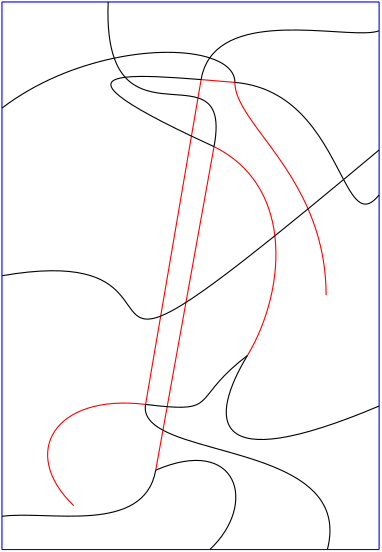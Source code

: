 <?xml version="1.0" encoding="UTF-8"?>
<ipe version="70005" creator="HGeometry"><ipestyle name="basic">
<color name="red" value="1 0 0"/>
<color name="green" value="0 1 0"/>
<color name="blue" value="0 0 1"/>
<color name="yellow" value="1 1 0"/>
<color name="orange" value="1 0.647 0"/>
<color name="gold" value="1 0.843 0"/>
<color name="purple" value="0.627 0.125 0.941"/>
<color name="gray" value="0.745 0.745 0.745"/>
<color name="brown" value="0.647 0.165 0.165"/>
<color name="navy" value="0 0 0.502"/>
<color name="pink" value="1 0.753 0.796"/>
<color name="seagreen" value="0.18 0.545 0.341"/>
<color name="turquoise" value="0.251 0.878 0.816"/>
<color name="violet" value="0.933 0.51 0.933"/>
<color name="darkblue" value="0 0 0.545"/>
<color name="darkcyan" value="0 0.545 0.545"/>
<color name="darkgray" value="0.663 0.663 0.663"/>
<color name="darkgreen" value="0 0.392 0"/>
<color name="darkmagenta" value="0.545 0 0.545"/>
<color name="darkorange" value="1 0.549 0"/>
<color name="darkred" value="0.545 0 0"/>
<color name="lightblue" value="0.678 0.847 0.902"/>
<color name="lightcyan" value="0.878 1 1"/>
<color name="lightgray" value="0.827 0.827 0.827"/>
<color name="lightgreen" value="0.565 0.933 0.565"/>
<color name="lightyellow" value="1 1 0.878"/>
<dashstyle name="dashed" value="[4] 0"/>
<dashstyle name="dotted" value="[1 3] 0"/>
<dashstyle name="dash dotted" value="[4 2 1 2] 0"/>
<dashstyle name="dash dot dotted" value="[4 2 1 2 1 2] 0"/>
<pen name="heavier" value="0.8"/>
<pen name="fat" value="1.2"/>
<pen name="ultrafat" value="2"/>
<textsize name="large" value="\large"/>
<textsize name="Large" value="\Large"/>
<textsize name="LARGE" value="\LARGE"/>
<textsize name="huge" value="\huge"/>
<textsize name="Huge" value="\Huge"/>
<textsize name="small" value="\small"/>
<textsize name="footnote" value="\footnotesize"/>
<textsize name="tiny" value="\tiny"/>
<symbolsize name="small" value="2"/>
<symbolsize name="tiny" value="1.1"/>
<symbolsize name="large" value="5"/>
<arrowsize name="small" value="5"/>
<arrowsize name="tiny" value="3"/>
<arrowsize name="large" value="10"/>
<gridsize name="4 pts" value="4"/>
<gridsize name="8 pts (~3 mm)" value="8"/>
<gridsize name="16 pts (~6 mm)" value="16"/>
<gridsize name="32 pts (~12 mm)" value="32"/>
<gridsize name="10 pts (~3.5 mm)" value="10"/>
<gridsize name="20 pts (~7 mm)" value="20"/>
<gridsize name="14 pts (~5 mm)" value="14"/>
<gridsize name="28 pts (~10 mm)" value="28"/>
<gridsize name="56 pts (~20 mm)" value="56"/>
<anglesize name="90 deg" value="90"/>
<anglesize name="60 deg" value="60"/>
<anglesize name="45 deg" value="45"/>
<anglesize name="30 deg" value="30"/>
<anglesize name="22.5 deg" value="22.5"/>
<symbol name="mark/circle(sx)" transformations="translations">
<path fill="sym-stroke">
0.6 0 0 0.6 0 0 e 0.4 0 0 0.4 0 0 e
</path></symbol>
<symbol name="mark/disk(sx)" transformations="translations">
<path fill="sym-stroke">
0.6 0 0 0.6 0 0 e
</path></symbol>
<symbol name="mark/fdisk(sfx)" transformations="translations">
<group><path fill="sym-fill">
0.5 0 0 0.5 0 0 e
</path><path fill="sym-stroke" fillrule="eofill">
0.6 0 0 0.6 0 0 e 0.4 0 0 0.4 0 0 e
</path></group></symbol>
<symbol name="mark/box(sx)" transformations="translations">
<path fill="sym-stroke" fillrule="eofill">
-0.6 -0.6 m 0.6 -0.6 l 0.6 0.6 l -0.6 0.6 l h
-0.4 -0.4 m 0.4 -0.4 l 0.4 0.4 l -0.4 0.4 l h</path></symbol>
<symbol name="mark/square(sx)" transformations="translations">
<path fill="sym-stroke">
-0.6 -0.6 m 0.6 -0.6 l 0.6 0.6 l -0.6 0.6 l h</path></symbol>
<symbol name="mark/fsquare(sfx)" transformations="translations">
<group><path fill="sym-fill">
-0.5 -0.5 m 0.5 -0.5 l 0.5 0.5 l -0.5 0.5 l h</path>
<path fill="sym-stroke" fillrule="eofill">
-0.6 -0.6 m 0.6 -0.6 l 0.6 0.6 l -0.6 0.6 l h
-0.4 -0.4 m 0.4 -0.4 l 0.4 0.4 l -0.4 0.4 l h</path></group></symbol>
<symbol name="mark/cross(sx)" transformations="translations">
<group><path fill="sym-stroke">
-0.43 -0.57 m 0.57 0.43 l 0.43 0.57 l -0.57 -0.43 l h</path>
<path fill="sym-stroke">
-0.43 0.57 m 0.57 -0.43 l 0.43 -0.57 l -0.57 0.43 l h</path>
</group></symbol>
<symbol name="arrow/arc(spx)">
<path pen="sym-pen" stroke="sym-stroke" fill="sym-stroke">
0 0 m -1.0 0.333 l -1.0 -0.333 l h</path></symbol>
<symbol name="arrow/farc(spx)">
<path pen="sym-pen" stroke="sym-stroke" fill="white">
0 0 m -1.0 0.333 l -1.0 -0.333 l h</path></symbol>
<symbol name="arrow/ptarc(spx)">
<path pen="sym-pen" stroke="sym-stroke" fill="sym-stroke">
0 0 m -1.0 0.333 l -0.8 0 l -1.0 -0.333 l h</path></symbol>
<symbol name="arrow/fptarc(spx)">
<path pen="sym-pen" stroke="sym-stroke" fill="white">
0 0 m -1.0 0.333 l -0.8 0 l -1.0 -0.333 l h</path></symbol>
<symbol name="arrow/fnormal(spx)">
<path pen="sym-pen" stroke="sym-stroke" fill="white">
0 0 m -1.0 0.333 l -1.0 -0.333 l h</path></symbol>
<symbol name="arrow/pointed(spx)">
<path pen="sym-pen" stroke="sym-stroke" fill="sym-stroke">
0 0 m -1.0 0.333 l -0.8 0 l -1.0 -0.333 l h</path></symbol>
<symbol name="arrow/fpointed(spx)">
<path pen="sym-pen" stroke="sym-stroke" fill="white">
0 0 m -1.0 0.333 l -0.8 0 l -1.0 -0.333 l h</path></symbol>
<symbol name="arrow/linear(spx)">
<path pen="sym-pen" stroke="sym-stroke">
-1.0 0.333 m 0 0 l -1.0 -0.333 l</path></symbol>
<symbol name="arrow/fdouble(spx)">
<path pen="sym-pen" stroke="sym-stroke" fill="white">
0 0 m -1.0 0.333 l -1.0 -0.333 l h
-1 0 m -2.0 0.333 l -2.0 -0.333 l h
</path></symbol>
<symbol name="arrow/double(spx)">
<path pen="sym-pen" stroke="sym-stroke" fill="sym-stroke">
0 0 m -1.0 0.333 l -1.0 -0.333 l h
-1 0 m -2.0 0.333 l -2.0 -0.333 l h
</path></symbol>
<tiling name="falling" angle="-60" width="1" step="4"/>
<tiling name="rising" angle="30" width="1" step="4"/>
<textstyle name="center" begin="\begin{center}" end="\end{center}"/>
<textstyle name="itemize" begin="\begin{itemize}" end="\end{itemize}"/>
<textstyle name="item" begin="\begin{itemize}\item{}" end="\end{itemize}"/>
</ipestyle><page><layer name="alpha"/><view layers="alpha" active="alpha"/><path layer="alpha" stroke="blue" fill="white" pen="border" join="0">300.916800000000 753.974000000000 m
300.916800000000 741.233877441406 300.916800000000 728.493754882812 300.916500000000 715.751300000000 c
</path><path layer="alpha" stroke="blue" fill="white" pen="border" join="0">300.916500000000 715.751300000000 m
300.916800000000 695.639760253906 300.916800000000 675.525888183593 300.916500000000 655.406400000000 c
</path><path layer="alpha" stroke="blue" fill="white" pen="border" join="0">300.916500000000 655.406400000000 m
300.916800000000 626.538683105468 300.916800000000 597.665350097656 300.916500000000 568.796030000000 c
</path><path layer="alpha" stroke="blue" fill="white" pen="border" join="0">300.916500000000 568.796030000000 m
300.916800000000 564.807344726562 300.916800000000 560.822672363281 300.916800000000 556.838000000000 c
</path><path layer="alpha" stroke="blue" fill="white" pen="border" join="0">300.916800000000 556.838000000000 m
325.864937500000 556.838000000000 350.813075000000 556.838000000000 375.753900000000 556.838370000000 c
</path><path layer="alpha" stroke="blue" fill="white" pen="border" join="0">375.753900000000 556.838370000000 m
389.866537500000 556.838000000000 403.971862500000 556.838000000000 418.074200000000 556.838370000000 c
</path><path layer="alpha" stroke="blue" fill="white" pen="border" join="0">418.074200000000 556.838370000000 m
424.284525000000 556.838000000000 430.491862500000 556.838000000000 436.699200000000 556.838000000000 c
</path><path layer="alpha" stroke="blue" fill="white" pen="border" join="0">436.699200000000 556.838000000000 m
436.699200000000 574.062132324218 436.699200000000 591.286264648437 436.699400000000 608.515600000000 c
</path><path layer="alpha" stroke="blue" fill="white" pen="border" join="0">436.699400000000 608.515600000000 m
436.699200000000 633.846255371093 436.699200000000 659.182113769531 436.698500000000 684.512000000000 c
</path><path layer="alpha" stroke="blue" fill="white" pen="border" join="0">436.698500000000 684.512000000000 m
436.699200000000 689.912420410156 436.699200000000 695.306868652343 436.699400000000 700.701100000000 c
</path><path layer="alpha" stroke="blue" fill="white" pen="border" join="0">436.699400000000 700.701100000000 m
436.699200000000 714.995602050781 436.699200000000 729.289887207031 436.699400000000 743.590100000000 c
</path><path layer="alpha" stroke="blue" fill="white" pen="border" join="0">436.699400000000 743.590100000000 m
436.699200000000 747.047448242187 436.699200000000 750.510724121093 436.699200000000 753.974000000000 c
</path><path layer="alpha" stroke="blue" fill="white" pen="border" join="0">436.699200000000 753.974000000000 m
404.187337500000 753.974000000000 371.675475000000 753.974000000000 339.161300000000 753.974100000000 c
</path><path layer="alpha" stroke="blue" fill="white" pen="border" join="0">339.161300000000 753.974100000000 m
326.414675000000 753.974000000000 313.665737500000 753.974000000000 300.916800000000 753.974000000000 c
</path><path stroke="red">352.626500000000 609.081400000000 m
352.626500000000 609.081400000000 352.626500000000 609.081400000000 352.626400000000 609.082100000000 c
</path><path stroke="red">352.626400000000 609.082100000000 m
319.644100000000 613.078800000000 307.032600000000 591.576000000000 326.745700000000 572.650500000000 c
</path><path stroke="red">356.281800000000 585.412700000000 m
356.281800000000 585.412700000000 356.281800000000 585.412700000000 356.281700000000 585.413400000000 c
</path><path stroke="red">356.281700000000 585.413400000000 m
357.145489129638 590.206430466715 358.009178259277 595.000160933430 358.873377255154 599.796647471627 c
</path><path stroke="red">358.873377255154 599.796647471627 m
359.381773687744 602.618472080485 359.890679986572 605.443052760823 360.399800244338 608.268671881371 c
</path><path stroke="red">360.399800244338 608.268671881371 m
362.653802105712 620.779198870849 364.908017926025 633.290764300537 367.163073861729 645.808118734326 c
</path><path stroke="red">367.163073861729 645.808118734326 m
370.530322497558 664.496219820149 373.898411248779 683.190109910074 377.266400000000 701.884700000000 c
</path><path stroke="red">377.266400000000 701.884700000000 m
377.266500000000 701.884000000000 377.266500000000 701.884000000000 377.266500000000 701.884000000000 c
</path><path stroke="red">377.266500000000 701.884000000000 m
377.266500000000 701.884000000000 377.266500000000 701.884000000000 377.266400000000 701.884700000000 c
</path><path stroke="red">377.266400000000 701.884700000000 m
391.093140002441 695.044308697509 397.588113545015 682.989814728495 399.162668145053 669.781441836638 c
</path><path stroke="red">399.162668145053 669.781441836638 m
400.928677700608 654.967875415395 396.506488684082 638.703001837158 389.297100000000 626.714000000000 c
</path><path stroke="red">389.297100000000 626.714000000000 m
389.297200000000 626.713300000000 389.297200000000 626.713300000000 389.297200000000 626.713300000000 c
</path><path stroke="red">352.626500000000 609.081400000000 m
352.626500000000 609.081400000000 352.626500000000 609.081400000000 352.626400000000 609.082100000000 c
</path><path stroke="red">352.626400000000 609.082100000000 m
354.438364959716 619.680505926513 356.250229919433 630.279611853027 358.062295306769 640.880025749110 c
</path><path stroke="red">358.062295306769 640.880025749110 m
361.754151019287 662.476626556396 365.446207159423 684.074535333251 369.138919483356 705.675357136252 c
</path><path stroke="red">369.138919483356 705.675357136252 m
369.921574615478 710.254683843994 370.704885931396 714.836923577880 371.488333209107 719.419741060497 c
</path><path stroke="red">371.488333209107 719.419741060497 m
371.864398164876 721.619875541178 372.240599082438 723.820587770589 372.616700000000 726.022000000000 c
</path><path stroke="red">372.616700000000 726.022000000000 m
372.616800000000 726.021300000000 372.616800000000 726.021300000000 372.616800000000 726.021300000000 c
</path><path stroke="red">372.616800000000 726.021300000000 m
372.616800000000 726.021300000000 372.616800000000 726.021300000000 372.616700000000 726.022000000000 c
</path><path stroke="red">372.616700000000 726.022000000000 m
376.670666666666 725.683600000000 380.724533333333 725.345900000000 384.778300000000 725.008900000000 c
</path><path stroke="red">384.778300000000 725.008900000000 m
384.778400000000 725.008200000000 384.778400000000 725.008200000000 384.778500000000 725.009000000000 c
</path><path stroke="red">384.778500000000 725.009000000000 m
384.778400000000 725.008200000000 384.778400000000 725.008200000000 384.778400000000 725.008200000000 c
</path><path stroke="red">384.778400000000 725.008200000000 m
384.778400000000 725.008200000000 384.778400000000 725.008200000000 384.778300000000 725.008900000000 c
</path><path stroke="red">384.778300000000 725.008900000000 m
384.778400000000 725.008200000000 384.778400000000 725.008200000000 384.778500000000 725.009000000000 c
</path><path stroke="red">384.778500000000 725.009000000000 m
384.776827478027 714.001332452392 401.543258882524 701.374202291833 411.114508264167 679.485621663179 c
</path><path stroke="red">411.114508264167 679.485621663179 m
414.935180732529 670.748437803798 417.609325219726 660.538463818359 417.615600000000 648.367900000000 c
</path><path stroke="black" join="0">352.626400000000 609.082100000000 m
355.672080725097 608.712919213867 358.230210595251 608.440021565979 360.399800244338 608.268671881371 c
</path><path stroke="black" join="0">360.399800244338 608.268671881371 m
377.873749642100 606.890010722573 370.189362011718 612.102373034667 389.297100000000 626.714000000000 c
</path><path stroke="black" join="0">352.626400000000 609.082100000000 m
351.941111279296 605.073680798339 354.463465305586 602.173468795022 358.873377255154 599.796647471627 c
</path><path stroke="black" join="0">358.873377255154 599.796647471627 m
376.883843230295 590.090038376556 426.368542541503 589.053087586669 418.074200000000 556.838370000000 c
</path><path stroke="black" join="0">389.297100000000 626.714000000000 m
375.659300000000 604.033100000000 374.363500000000 582.099100000000 436.699400000000 608.515600000000 c
</path><path stroke="black" join="0">356.281700000000 585.413400000000 m
385.817800000000 598.175600000000 393.298900000000 573.299760000000 375.753900000000 556.838370000000 c
</path><path stroke="black" join="0">356.281700000000 585.413400000000 m
352.043400000000 561.889680000000 317.466000000000 571.070720000000 300.916500000000 568.796030000000 c
</path><path stroke="black" join="0">372.616700000000 726.022000000000 m
373.145753808593 729.116794274902 374.219895662391 731.693860084150 375.726552524877 733.836588914852 c
</path><path stroke="black" join="0">375.726552524877 733.836588914852 m
387.819299143688 751.034336925005 427.753665441894 740.123322167968 436.699400000000 743.590100000000 c
</path><path stroke="black" join="0">377.266400000000 701.884700000000 m
374.366810003662 703.212771780395 371.660972887870 704.474992316269 369.138919483356 705.675357136252 c
</path><path stroke="black" join="0">369.138919483356 705.675357136252 m
338.231568871899 720.383624660820 335.250526044284 725.631034108925 345.268454469985 726.857354626023 c
</path><path stroke="black" join="0">345.268454469985 726.857354626023 m
351.035978292103 727.563308369556 361.095088513183 726.940109924316 372.616700000000 726.022000000000 c
</path><path stroke="black" join="0">377.266400000000 701.884700000000 m
379.483551110839 713.739265588378 376.551799744504 717.815583350417 371.488333209107 719.419741060497 c
</path><path stroke="black" join="0">371.488333209107 719.419741060497 m
364.178747093763 721.734713573853 352.436073950286 718.916126784312 345.268454469985 726.857354626023 c
</path><path stroke="black" join="0">345.268454469985 726.857354626023 m
343.710567236210 728.583554321049 342.366254215175 730.825642885920 341.334602150445 733.740222597610 c
</path><path stroke="black" join="0">341.334602150445 733.740222597610 m
339.658112035676 738.475594856026 338.801300494384 744.984927795410 339.161300000000 753.974100000000 c
</path><path stroke="black" join="0">384.778300000000 725.008900000000 m
384.778300000000 725.008900000000 384.778300000000 725.008900000000 384.778500000000 725.009000000000 c
</path><path stroke="black" join="0">384.778500000000 725.009000000000 m
384.778871215820 729.007125134277 381.367587385530 732.015438446725 375.726552524877 733.836588914852 c
</path><path stroke="black" join="0">375.726552524877 733.836588914852 m
367.662443513924 736.440189461347 355.028913188076 736.604288068655 341.334602150445 733.740222597610 c
</path><path stroke="black" join="0">341.334602150445 733.740222597610 m
327.770459482941 730.902933515795 313.166363922119 725.096820172119 300.916500000000 715.751300000000 c
</path><path stroke="black" join="0">384.778500000000 725.009000000000 m
408.345279785156 722.997423461914 417.384083821088 702.256696493342 423.902469185939 690.034928745559 c
</path><path stroke="black" join="0">423.902469185939 690.034928745559 m
428.133027050495 682.102521947771 431.300995849609 677.764922851562 436.698500000000 684.512000000000 c
</path><path stroke="black" join="0">436.699400000000 700.701100000000 m
432.197199046325 696.934159936523 427.937470498361 693.383326013810 423.902469185939 690.034928745559 c
</path><path stroke="black" join="0">423.902469185939 690.034928745559 m
419.356901807550 686.262887957723 415.098436932653 682.749409340866 411.114508264167 679.485621663179 c
</path><path stroke="black" join="0">411.114508264167 679.485621663179 m
406.822620046381 675.969468117274 402.847341256057 672.741326601972 399.162668145053 669.781441836638 c
</path><path stroke="black" join="0">399.162668145053 669.781441836638 m
384.485142531562 657.991087995723 374.352044214296 650.402427372902 367.163073861729 645.808118734326 c
</path><path stroke="black" join="0">367.163073861729 645.808118734326 m
363.398325172042 643.402368001417 360.441115847316 641.817351427828 358.062295306769 640.880025749110 c
</path><path stroke="black" join="0">358.062295306769 640.880025749110 m
339.712586913775 633.649530403356 355.627731536865 664.858516241455 300.916500000000 655.406400000000 c
</path></page></ipe>